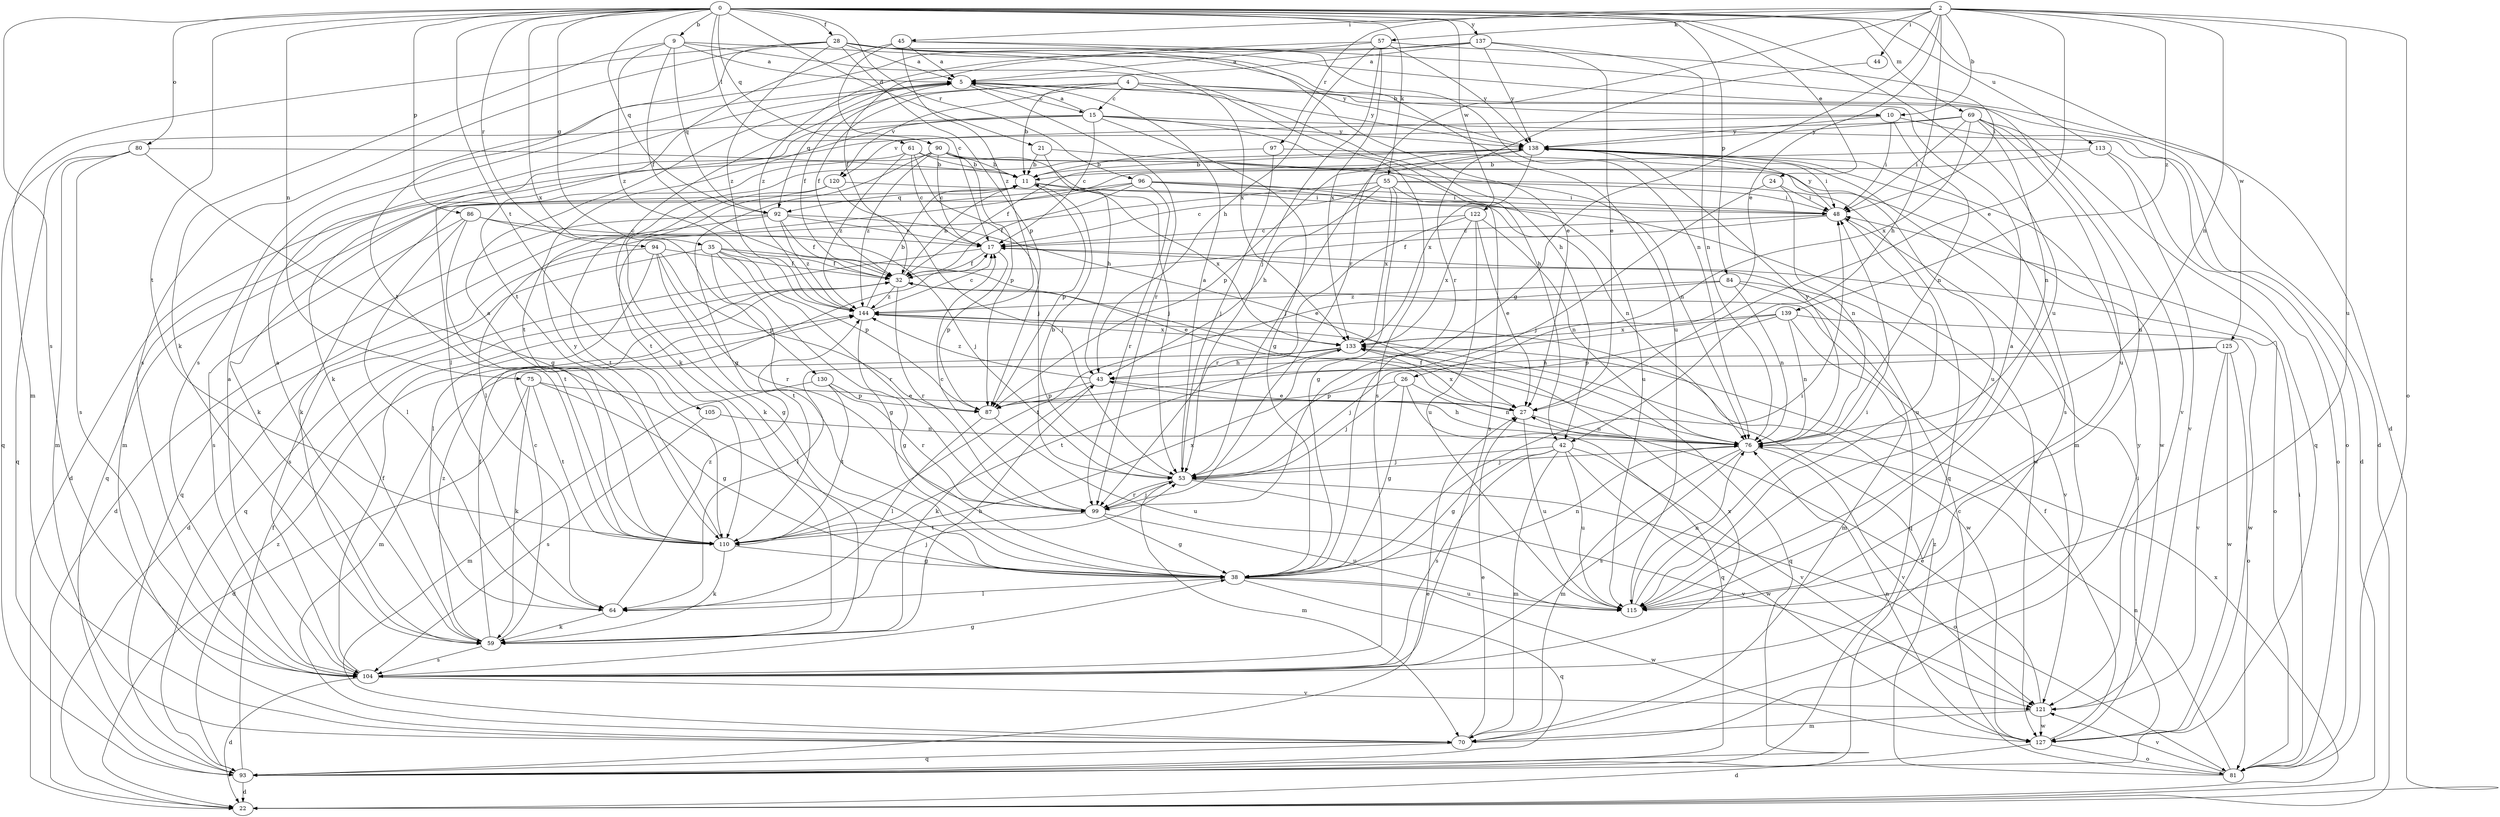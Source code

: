 strict digraph  {
0;
2;
4;
5;
9;
10;
11;
15;
17;
21;
22;
24;
26;
27;
28;
32;
35;
38;
42;
43;
44;
45;
48;
53;
55;
57;
59;
61;
64;
69;
70;
75;
76;
80;
81;
84;
86;
87;
90;
92;
93;
94;
96;
97;
99;
104;
105;
110;
113;
115;
120;
121;
122;
125;
127;
130;
133;
137;
138;
139;
144;
0 -> 9  [label=b];
0 -> 21  [label=d];
0 -> 24  [label=e];
0 -> 28  [label=f];
0 -> 35  [label=g];
0 -> 55  [label=k];
0 -> 61  [label=l];
0 -> 69  [label=m];
0 -> 75  [label=n];
0 -> 80  [label=o];
0 -> 84  [label=p];
0 -> 86  [label=p];
0 -> 90  [label=q];
0 -> 92  [label=q];
0 -> 94  [label=r];
0 -> 96  [label=r];
0 -> 104  [label=s];
0 -> 105  [label=t];
0 -> 110  [label=t];
0 -> 113  [label=u];
0 -> 115  [label=u];
0 -> 122  [label=w];
0 -> 125  [label=w];
0 -> 130  [label=x];
0 -> 137  [label=y];
2 -> 10  [label=b];
2 -> 26  [label=e];
2 -> 27  [label=e];
2 -> 38  [label=g];
2 -> 42  [label=h];
2 -> 44  [label=i];
2 -> 45  [label=i];
2 -> 57  [label=k];
2 -> 76  [label=n];
2 -> 81  [label=o];
2 -> 97  [label=r];
2 -> 99  [label=r];
2 -> 115  [label=u];
2 -> 139  [label=z];
4 -> 10  [label=b];
4 -> 11  [label=b];
4 -> 15  [label=c];
4 -> 22  [label=d];
4 -> 32  [label=f];
4 -> 59  [label=k];
4 -> 120  [label=v];
4 -> 138  [label=y];
5 -> 15  [label=c];
5 -> 32  [label=f];
5 -> 42  [label=h];
5 -> 92  [label=q];
5 -> 99  [label=r];
9 -> 5  [label=a];
9 -> 32  [label=f];
9 -> 42  [label=h];
9 -> 59  [label=k];
9 -> 92  [label=q];
9 -> 138  [label=y];
9 -> 144  [label=z];
10 -> 22  [label=d];
10 -> 48  [label=i];
10 -> 76  [label=n];
10 -> 120  [label=v];
10 -> 138  [label=y];
11 -> 48  [label=i];
11 -> 59  [label=k];
11 -> 87  [label=p];
11 -> 92  [label=q];
11 -> 133  [label=x];
15 -> 5  [label=a];
15 -> 17  [label=c];
15 -> 38  [label=g];
15 -> 59  [label=k];
15 -> 81  [label=o];
15 -> 93  [label=q];
15 -> 104  [label=s];
15 -> 110  [label=t];
15 -> 138  [label=y];
17 -> 32  [label=f];
17 -> 81  [label=o];
17 -> 87  [label=p];
17 -> 93  [label=q];
21 -> 11  [label=b];
21 -> 43  [label=h];
21 -> 115  [label=u];
22 -> 133  [label=x];
24 -> 48  [label=i];
24 -> 53  [label=j];
24 -> 76  [label=n];
26 -> 38  [label=g];
26 -> 53  [label=j];
26 -> 76  [label=n];
26 -> 87  [label=p];
26 -> 93  [label=q];
27 -> 76  [label=n];
27 -> 115  [label=u];
27 -> 133  [label=x];
28 -> 5  [label=a];
28 -> 27  [label=e];
28 -> 70  [label=m];
28 -> 76  [label=n];
28 -> 87  [label=p];
28 -> 104  [label=s];
28 -> 110  [label=t];
28 -> 115  [label=u];
28 -> 133  [label=x];
28 -> 144  [label=z];
32 -> 11  [label=b];
32 -> 99  [label=r];
32 -> 144  [label=z];
35 -> 27  [label=e];
35 -> 32  [label=f];
35 -> 38  [label=g];
35 -> 87  [label=p];
35 -> 99  [label=r];
35 -> 104  [label=s];
35 -> 110  [label=t];
38 -> 48  [label=i];
38 -> 64  [label=l];
38 -> 76  [label=n];
38 -> 93  [label=q];
38 -> 115  [label=u];
38 -> 127  [label=w];
42 -> 38  [label=g];
42 -> 53  [label=j];
42 -> 70  [label=m];
42 -> 104  [label=s];
42 -> 115  [label=u];
42 -> 121  [label=v];
42 -> 127  [label=w];
43 -> 27  [label=e];
43 -> 59  [label=k];
43 -> 87  [label=p];
43 -> 144  [label=z];
44 -> 99  [label=r];
45 -> 5  [label=a];
45 -> 17  [label=c];
45 -> 22  [label=d];
45 -> 110  [label=t];
45 -> 115  [label=u];
45 -> 144  [label=z];
48 -> 17  [label=c];
48 -> 32  [label=f];
48 -> 115  [label=u];
48 -> 138  [label=y];
53 -> 5  [label=a];
53 -> 11  [label=b];
53 -> 70  [label=m];
53 -> 81  [label=o];
53 -> 99  [label=r];
53 -> 121  [label=v];
55 -> 17  [label=c];
55 -> 38  [label=g];
55 -> 43  [label=h];
55 -> 48  [label=i];
55 -> 64  [label=l];
55 -> 93  [label=q];
55 -> 104  [label=s];
55 -> 133  [label=x];
57 -> 5  [label=a];
57 -> 32  [label=f];
57 -> 43  [label=h];
57 -> 48  [label=i];
57 -> 53  [label=j];
57 -> 133  [label=x];
57 -> 138  [label=y];
59 -> 5  [label=a];
59 -> 17  [label=c];
59 -> 32  [label=f];
59 -> 43  [label=h];
59 -> 104  [label=s];
59 -> 144  [label=z];
61 -> 11  [label=b];
61 -> 17  [label=c];
61 -> 22  [label=d];
61 -> 53  [label=j];
61 -> 127  [label=w];
61 -> 144  [label=z];
64 -> 53  [label=j];
64 -> 59  [label=k];
64 -> 144  [label=z];
69 -> 48  [label=i];
69 -> 64  [label=l];
69 -> 76  [label=n];
69 -> 93  [label=q];
69 -> 115  [label=u];
69 -> 121  [label=v];
69 -> 133  [label=x];
69 -> 138  [label=y];
70 -> 27  [label=e];
70 -> 93  [label=q];
70 -> 138  [label=y];
75 -> 22  [label=d];
75 -> 27  [label=e];
75 -> 38  [label=g];
75 -> 59  [label=k];
75 -> 110  [label=t];
76 -> 32  [label=f];
76 -> 43  [label=h];
76 -> 53  [label=j];
76 -> 70  [label=m];
76 -> 104  [label=s];
76 -> 121  [label=v];
76 -> 138  [label=y];
80 -> 11  [label=b];
80 -> 38  [label=g];
80 -> 70  [label=m];
80 -> 93  [label=q];
80 -> 104  [label=s];
81 -> 17  [label=c];
81 -> 48  [label=i];
81 -> 76  [label=n];
81 -> 121  [label=v];
81 -> 144  [label=z];
84 -> 76  [label=n];
84 -> 93  [label=q];
84 -> 110  [label=t];
84 -> 121  [label=v];
84 -> 144  [label=z];
86 -> 17  [label=c];
86 -> 53  [label=j];
86 -> 64  [label=l];
86 -> 104  [label=s];
86 -> 110  [label=t];
87 -> 64  [label=l];
87 -> 115  [label=u];
90 -> 11  [label=b];
90 -> 17  [label=c];
90 -> 38  [label=g];
90 -> 53  [label=j];
90 -> 70  [label=m];
90 -> 76  [label=n];
90 -> 87  [label=p];
90 -> 144  [label=z];
92 -> 17  [label=c];
92 -> 22  [label=d];
92 -> 27  [label=e];
92 -> 32  [label=f];
92 -> 93  [label=q];
92 -> 144  [label=z];
93 -> 22  [label=d];
93 -> 27  [label=e];
93 -> 32  [label=f];
93 -> 144  [label=z];
94 -> 22  [label=d];
94 -> 32  [label=f];
94 -> 38  [label=g];
94 -> 64  [label=l];
94 -> 87  [label=p];
94 -> 99  [label=r];
96 -> 32  [label=f];
96 -> 48  [label=i];
96 -> 59  [label=k];
96 -> 76  [label=n];
96 -> 93  [label=q];
96 -> 99  [label=r];
96 -> 127  [label=w];
97 -> 11  [label=b];
97 -> 53  [label=j];
97 -> 115  [label=u];
99 -> 17  [label=c];
99 -> 38  [label=g];
99 -> 53  [label=j];
99 -> 110  [label=t];
99 -> 115  [label=u];
104 -> 5  [label=a];
104 -> 22  [label=d];
104 -> 32  [label=f];
104 -> 38  [label=g];
104 -> 121  [label=v];
104 -> 133  [label=x];
105 -> 76  [label=n];
105 -> 104  [label=s];
110 -> 5  [label=a];
110 -> 38  [label=g];
110 -> 59  [label=k];
110 -> 133  [label=x];
110 -> 138  [label=y];
113 -> 11  [label=b];
113 -> 81  [label=o];
113 -> 110  [label=t];
113 -> 121  [label=v];
115 -> 5  [label=a];
115 -> 48  [label=i];
115 -> 76  [label=n];
120 -> 48  [label=i];
120 -> 53  [label=j];
120 -> 59  [label=k];
120 -> 110  [label=t];
121 -> 27  [label=e];
121 -> 70  [label=m];
121 -> 127  [label=w];
122 -> 17  [label=c];
122 -> 27  [label=e];
122 -> 76  [label=n];
122 -> 99  [label=r];
122 -> 115  [label=u];
122 -> 133  [label=x];
125 -> 43  [label=h];
125 -> 53  [label=j];
125 -> 81  [label=o];
125 -> 121  [label=v];
125 -> 127  [label=w];
127 -> 22  [label=d];
127 -> 32  [label=f];
127 -> 48  [label=i];
127 -> 76  [label=n];
127 -> 81  [label=o];
130 -> 70  [label=m];
130 -> 87  [label=p];
130 -> 99  [label=r];
130 -> 110  [label=t];
133 -> 43  [label=h];
133 -> 70  [label=m];
133 -> 93  [label=q];
133 -> 110  [label=t];
137 -> 5  [label=a];
137 -> 27  [label=e];
137 -> 76  [label=n];
137 -> 104  [label=s];
137 -> 138  [label=y];
137 -> 144  [label=z];
138 -> 11  [label=b];
138 -> 32  [label=f];
138 -> 48  [label=i];
138 -> 53  [label=j];
138 -> 70  [label=m];
138 -> 87  [label=p];
138 -> 104  [label=s];
138 -> 133  [label=x];
139 -> 64  [label=l];
139 -> 70  [label=m];
139 -> 76  [label=n];
139 -> 87  [label=p];
139 -> 127  [label=w];
139 -> 133  [label=x];
144 -> 11  [label=b];
144 -> 17  [label=c];
144 -> 38  [label=g];
144 -> 127  [label=w];
144 -> 133  [label=x];
}
